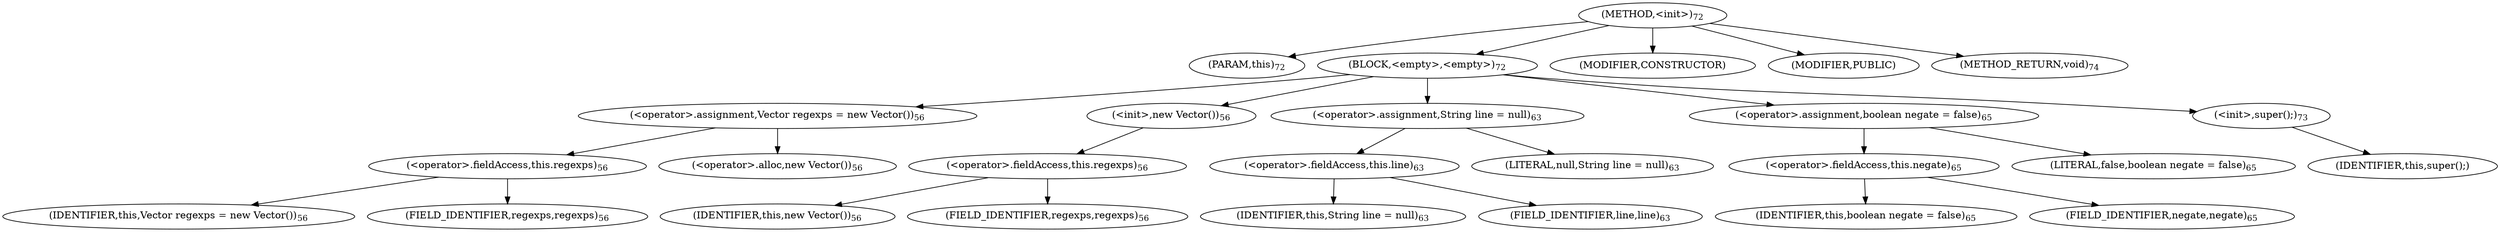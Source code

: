 digraph "&lt;init&gt;" {  
"52" [label = <(METHOD,&lt;init&gt;)<SUB>72</SUB>> ]
"4" [label = <(PARAM,this)<SUB>72</SUB>> ]
"53" [label = <(BLOCK,&lt;empty&gt;,&lt;empty&gt;)<SUB>72</SUB>> ]
"54" [label = <(&lt;operator&gt;.assignment,Vector regexps = new Vector())<SUB>56</SUB>> ]
"55" [label = <(&lt;operator&gt;.fieldAccess,this.regexps)<SUB>56</SUB>> ]
"56" [label = <(IDENTIFIER,this,Vector regexps = new Vector())<SUB>56</SUB>> ]
"57" [label = <(FIELD_IDENTIFIER,regexps,regexps)<SUB>56</SUB>> ]
"58" [label = <(&lt;operator&gt;.alloc,new Vector())<SUB>56</SUB>> ]
"59" [label = <(&lt;init&gt;,new Vector())<SUB>56</SUB>> ]
"60" [label = <(&lt;operator&gt;.fieldAccess,this.regexps)<SUB>56</SUB>> ]
"61" [label = <(IDENTIFIER,this,new Vector())<SUB>56</SUB>> ]
"62" [label = <(FIELD_IDENTIFIER,regexps,regexps)<SUB>56</SUB>> ]
"63" [label = <(&lt;operator&gt;.assignment,String line = null)<SUB>63</SUB>> ]
"64" [label = <(&lt;operator&gt;.fieldAccess,this.line)<SUB>63</SUB>> ]
"65" [label = <(IDENTIFIER,this,String line = null)<SUB>63</SUB>> ]
"66" [label = <(FIELD_IDENTIFIER,line,line)<SUB>63</SUB>> ]
"67" [label = <(LITERAL,null,String line = null)<SUB>63</SUB>> ]
"68" [label = <(&lt;operator&gt;.assignment,boolean negate = false)<SUB>65</SUB>> ]
"69" [label = <(&lt;operator&gt;.fieldAccess,this.negate)<SUB>65</SUB>> ]
"70" [label = <(IDENTIFIER,this,boolean negate = false)<SUB>65</SUB>> ]
"71" [label = <(FIELD_IDENTIFIER,negate,negate)<SUB>65</SUB>> ]
"72" [label = <(LITERAL,false,boolean negate = false)<SUB>65</SUB>> ]
"73" [label = <(&lt;init&gt;,super();)<SUB>73</SUB>> ]
"3" [label = <(IDENTIFIER,this,super();)> ]
"74" [label = <(MODIFIER,CONSTRUCTOR)> ]
"75" [label = <(MODIFIER,PUBLIC)> ]
"76" [label = <(METHOD_RETURN,void)<SUB>74</SUB>> ]
  "52" -> "4" 
  "52" -> "53" 
  "52" -> "74" 
  "52" -> "75" 
  "52" -> "76" 
  "53" -> "54" 
  "53" -> "59" 
  "53" -> "63" 
  "53" -> "68" 
  "53" -> "73" 
  "54" -> "55" 
  "54" -> "58" 
  "55" -> "56" 
  "55" -> "57" 
  "59" -> "60" 
  "60" -> "61" 
  "60" -> "62" 
  "63" -> "64" 
  "63" -> "67" 
  "64" -> "65" 
  "64" -> "66" 
  "68" -> "69" 
  "68" -> "72" 
  "69" -> "70" 
  "69" -> "71" 
  "73" -> "3" 
}
